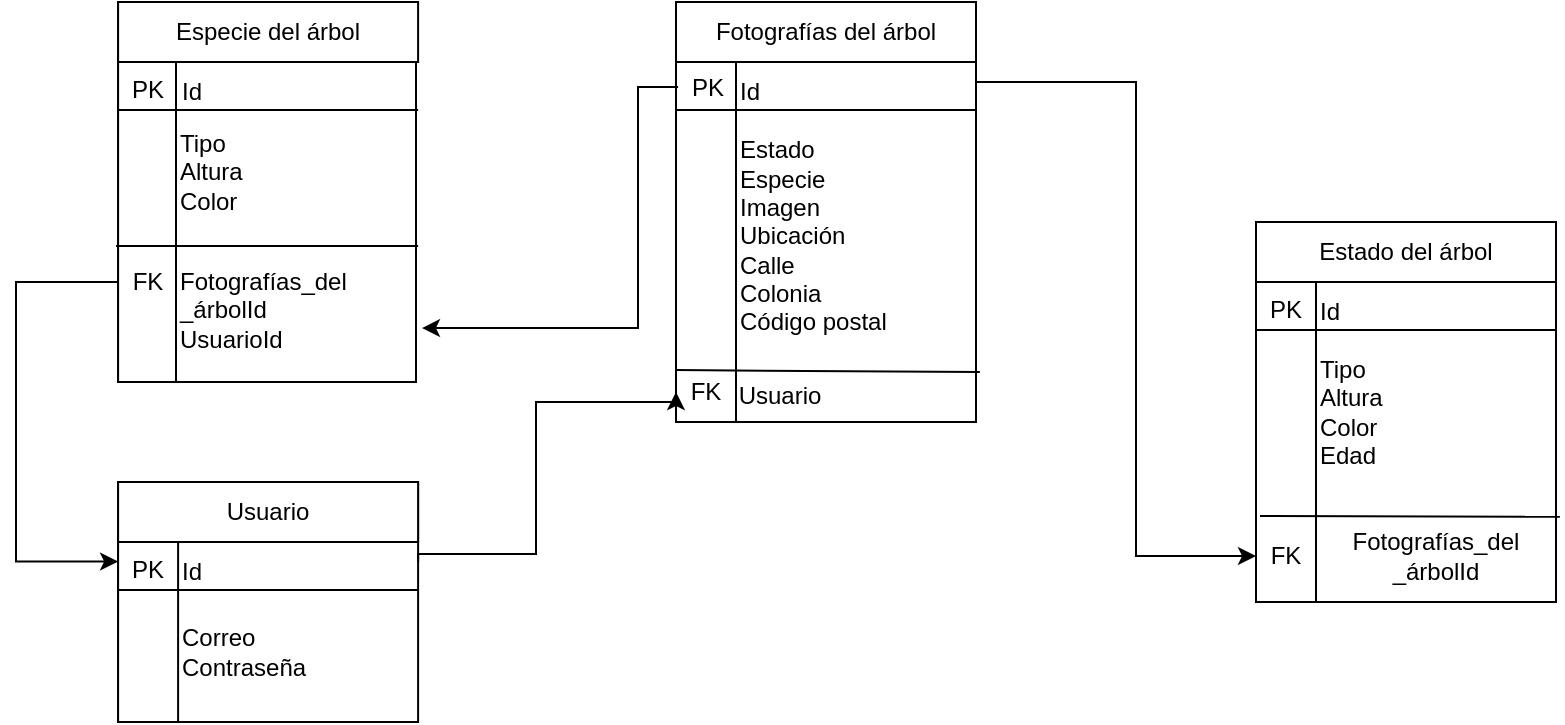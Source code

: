 <mxfile version="14.5.1" type="github">
  <diagram id="1KntGO-HrY7g4hERgcw_" name="Page-1">
    <mxGraphModel dx="868" dy="450" grid="1" gridSize="10" guides="1" tooltips="1" connect="1" arrows="1" fold="1" page="1" pageScale="1" pageWidth="1169" pageHeight="827" math="0" shadow="0">
      <root>
        <mxCell id="0" />
        <mxCell id="1" parent="0" />
        <mxCell id="w3PhOi1SCJ1SxWX5lhj5-1" value="" style="rounded=0;whiteSpace=wrap;html=1;" parent="1" vertex="1">
          <mxGeometry x="400" y="130" width="150" height="210" as="geometry" />
        </mxCell>
        <mxCell id="w3PhOi1SCJ1SxWX5lhj5-3" value="" style="rounded=0;whiteSpace=wrap;html=1;" parent="1" vertex="1">
          <mxGeometry x="400" y="130" width="150" height="30" as="geometry" />
        </mxCell>
        <mxCell id="w3PhOi1SCJ1SxWX5lhj5-4" value="Fotografías del árbol" style="text;html=1;strokeColor=none;fillColor=none;align=center;verticalAlign=middle;whiteSpace=wrap;rounded=0;" parent="1" vertex="1">
          <mxGeometry x="410" y="137" width="130" height="15" as="geometry" />
        </mxCell>
        <mxCell id="w3PhOi1SCJ1SxWX5lhj5-6" value="" style="rounded=0;whiteSpace=wrap;html=1;" parent="1" vertex="1">
          <mxGeometry x="400" y="160" width="30" height="180" as="geometry" />
        </mxCell>
        <mxCell id="w3PhOi1SCJ1SxWX5lhj5-17" value="Estado&lt;br&gt;Especie&lt;br&gt;Imagen&lt;br&gt;Ubicación&lt;br&gt;Calle&lt;br&gt;Colonia&lt;br&gt;Código postal" style="text;html=1;strokeColor=none;fillColor=none;align=left;verticalAlign=middle;whiteSpace=wrap;rounded=0;" parent="1" vertex="1">
          <mxGeometry x="430" y="200" width="80" height="94" as="geometry" />
        </mxCell>
        <mxCell id="w3PhOi1SCJ1SxWX5lhj5-18" value="" style="endArrow=none;html=1;exitX=0;exitY=0.878;exitDx=0;exitDy=0;exitPerimeter=0;entryX=1.013;entryY=0.881;entryDx=0;entryDy=0;verticalAlign=middle;entryPerimeter=0;" parent="1" target="w3PhOi1SCJ1SxWX5lhj5-1" edge="1">
          <mxGeometry width="50" height="50" relative="1" as="geometry">
            <mxPoint x="400" y="314.04" as="sourcePoint" />
            <mxPoint x="430" y="314" as="targetPoint" />
          </mxGeometry>
        </mxCell>
        <mxCell id="w3PhOi1SCJ1SxWX5lhj5-19" value="Id" style="text;html=1;strokeColor=none;fillColor=none;align=left;verticalAlign=middle;whiteSpace=wrap;rounded=0;" parent="1" vertex="1">
          <mxGeometry x="430" y="165" width="40" height="20" as="geometry" />
        </mxCell>
        <mxCell id="pThbA-U17ikPM5VqYq_2-24" value="" style="edgeStyle=orthogonalEdgeStyle;rounded=0;orthogonalLoop=1;jettySize=auto;html=1;entryX=1.02;entryY=0.858;entryDx=0;entryDy=0;entryPerimeter=0;" edge="1" parent="1" source="w3PhOi1SCJ1SxWX5lhj5-20" target="w3PhOi1SCJ1SxWX5lhj5-41">
          <mxGeometry relative="1" as="geometry">
            <mxPoint x="366.05" y="172.5" as="targetPoint" />
            <Array as="points">
              <mxPoint x="381" y="173" />
              <mxPoint x="381" y="293" />
            </Array>
          </mxGeometry>
        </mxCell>
        <mxCell id="w3PhOi1SCJ1SxWX5lhj5-20" value="PK" style="text;html=1;strokeColor=none;fillColor=none;align=center;verticalAlign=middle;whiteSpace=wrap;rounded=0;" parent="1" vertex="1">
          <mxGeometry x="401.05" y="165" width="30" height="15" as="geometry" />
        </mxCell>
        <mxCell id="w3PhOi1SCJ1SxWX5lhj5-22" value="" style="endArrow=none;html=1;exitX=0.067;exitY=0.15;exitDx=0;exitDy=0;exitPerimeter=0;verticalAlign=middle;" parent="1" edge="1">
          <mxGeometry width="50" height="50" relative="1" as="geometry">
            <mxPoint x="400" y="184" as="sourcePoint" />
            <mxPoint x="550" y="184" as="targetPoint" />
          </mxGeometry>
        </mxCell>
        <mxCell id="w3PhOi1SCJ1SxWX5lhj5-32" value="" style="rounded=0;whiteSpace=wrap;html=1;" parent="1" vertex="1">
          <mxGeometry x="121.05" y="370" width="150" height="120" as="geometry" />
        </mxCell>
        <mxCell id="w3PhOi1SCJ1SxWX5lhj5-33" value="" style="rounded=0;whiteSpace=wrap;html=1;" parent="1" vertex="1">
          <mxGeometry x="121.05" y="370" width="150" height="30" as="geometry" />
        </mxCell>
        <mxCell id="w3PhOi1SCJ1SxWX5lhj5-34" value="Usuario" style="text;html=1;strokeColor=none;fillColor=none;align=center;verticalAlign=middle;whiteSpace=wrap;rounded=0;" parent="1" vertex="1">
          <mxGeometry x="131.05" y="377" width="130" height="15" as="geometry" />
        </mxCell>
        <mxCell id="w3PhOi1SCJ1SxWX5lhj5-35" value="" style="rounded=0;whiteSpace=wrap;html=1;" parent="1" vertex="1">
          <mxGeometry x="121.05" y="400" width="30" height="90" as="geometry" />
        </mxCell>
        <mxCell id="w3PhOi1SCJ1SxWX5lhj5-36" value="Correo&lt;br&gt;Contraseña" style="text;html=1;strokeColor=none;fillColor=none;align=left;verticalAlign=middle;whiteSpace=wrap;rounded=0;" parent="1" vertex="1">
          <mxGeometry x="151.05" y="440" width="60" height="30" as="geometry" />
        </mxCell>
        <mxCell id="w3PhOi1SCJ1SxWX5lhj5-38" value="Id" style="text;html=1;strokeColor=none;fillColor=none;align=left;verticalAlign=middle;whiteSpace=wrap;rounded=0;" parent="1" vertex="1">
          <mxGeometry x="151.05" y="405" width="40" height="20" as="geometry" />
        </mxCell>
        <mxCell id="w3PhOi1SCJ1SxWX5lhj5-39" value="PK" style="text;html=1;strokeColor=none;fillColor=none;align=center;verticalAlign=middle;whiteSpace=wrap;rounded=0;" parent="1" vertex="1">
          <mxGeometry x="121.05" y="406" width="30" height="15" as="geometry" />
        </mxCell>
        <mxCell id="w3PhOi1SCJ1SxWX5lhj5-40" value="" style="endArrow=none;html=1;exitX=0.067;exitY=0.15;exitDx=0;exitDy=0;exitPerimeter=0;verticalAlign=middle;" parent="1" edge="1">
          <mxGeometry width="50" height="50" relative="1" as="geometry">
            <mxPoint x="121.05" y="424" as="sourcePoint" />
            <mxPoint x="271.05" y="424" as="targetPoint" />
          </mxGeometry>
        </mxCell>
        <mxCell id="w3PhOi1SCJ1SxWX5lhj5-41" value="" style="rounded=0;whiteSpace=wrap;html=1;" parent="1" vertex="1">
          <mxGeometry x="121.05" y="130" width="148.95" height="190" as="geometry" />
        </mxCell>
        <mxCell id="w3PhOi1SCJ1SxWX5lhj5-42" value="" style="rounded=0;whiteSpace=wrap;html=1;" parent="1" vertex="1">
          <mxGeometry x="121.05" y="130" width="150" height="30" as="geometry" />
        </mxCell>
        <mxCell id="w3PhOi1SCJ1SxWX5lhj5-43" value="Especie del árbol" style="text;html=1;strokeColor=none;fillColor=none;align=center;verticalAlign=middle;whiteSpace=wrap;rounded=0;" parent="1" vertex="1">
          <mxGeometry x="131.05" y="137" width="130" height="15" as="geometry" />
        </mxCell>
        <mxCell id="w3PhOi1SCJ1SxWX5lhj5-44" value="" style="rounded=0;whiteSpace=wrap;html=1;" parent="1" vertex="1">
          <mxGeometry x="121.05" y="160" width="28.95" height="160" as="geometry" />
        </mxCell>
        <mxCell id="w3PhOi1SCJ1SxWX5lhj5-45" value="Tipo&amp;nbsp;&lt;br&gt;Altura&lt;br&gt;Color" style="text;html=1;strokeColor=none;fillColor=none;align=left;verticalAlign=middle;whiteSpace=wrap;rounded=0;" parent="1" vertex="1">
          <mxGeometry x="150.08" y="190" width="41.95" height="50" as="geometry" />
        </mxCell>
        <mxCell id="w3PhOi1SCJ1SxWX5lhj5-46" value="" style="endArrow=none;html=1;verticalAlign=middle;entryX=1;entryY=0.75;entryDx=0;entryDy=0;" parent="1" edge="1">
          <mxGeometry width="50" height="50" relative="1" as="geometry">
            <mxPoint x="120" y="252" as="sourcePoint" />
            <mxPoint x="271.05" y="252" as="targetPoint" />
          </mxGeometry>
        </mxCell>
        <mxCell id="w3PhOi1SCJ1SxWX5lhj5-47" value="Id" style="text;html=1;strokeColor=none;fillColor=none;align=left;verticalAlign=middle;whiteSpace=wrap;rounded=0;" parent="1" vertex="1">
          <mxGeometry x="151.05" y="165" width="40" height="20" as="geometry" />
        </mxCell>
        <mxCell id="w3PhOi1SCJ1SxWX5lhj5-48" value="PK" style="text;html=1;strokeColor=none;fillColor=none;align=center;verticalAlign=middle;whiteSpace=wrap;rounded=0;" parent="1" vertex="1">
          <mxGeometry x="121.05" y="166" width="30" height="15" as="geometry" />
        </mxCell>
        <mxCell id="w3PhOi1SCJ1SxWX5lhj5-49" value="" style="endArrow=none;html=1;exitX=0.067;exitY=0.15;exitDx=0;exitDy=0;exitPerimeter=0;verticalAlign=middle;" parent="1" edge="1">
          <mxGeometry width="50" height="50" relative="1" as="geometry">
            <mxPoint x="121.05" y="184" as="sourcePoint" />
            <mxPoint x="271.05" y="184" as="targetPoint" />
          </mxGeometry>
        </mxCell>
        <mxCell id="w3PhOi1SCJ1SxWX5lhj5-50" value="" style="rounded=0;whiteSpace=wrap;html=1;" parent="1" vertex="1">
          <mxGeometry x="690" y="240" width="150" height="190" as="geometry" />
        </mxCell>
        <mxCell id="w3PhOi1SCJ1SxWX5lhj5-51" value="" style="rounded=0;whiteSpace=wrap;html=1;" parent="1" vertex="1">
          <mxGeometry x="690" y="240" width="150" height="30" as="geometry" />
        </mxCell>
        <mxCell id="w3PhOi1SCJ1SxWX5lhj5-52" value="Estado del árbol" style="text;html=1;strokeColor=none;fillColor=none;align=center;verticalAlign=middle;whiteSpace=wrap;rounded=0;" parent="1" vertex="1">
          <mxGeometry x="700" y="247" width="130" height="15" as="geometry" />
        </mxCell>
        <mxCell id="w3PhOi1SCJ1SxWX5lhj5-53" value="" style="rounded=0;whiteSpace=wrap;html=1;" parent="1" vertex="1">
          <mxGeometry x="690" y="270" width="30" height="160" as="geometry" />
        </mxCell>
        <mxCell id="w3PhOi1SCJ1SxWX5lhj5-54" value="Tipo&lt;br&gt;Altura&lt;br&gt;Color&lt;br&gt;Edad" style="text;html=1;strokeColor=none;fillColor=none;align=left;verticalAlign=middle;whiteSpace=wrap;rounded=0;" parent="1" vertex="1">
          <mxGeometry x="720" y="310" width="50" height="50" as="geometry" />
        </mxCell>
        <mxCell id="w3PhOi1SCJ1SxWX5lhj5-55" value="" style="endArrow=none;html=1;exitX=0.067;exitY=0.856;exitDx=0;exitDy=0;exitPerimeter=0;entryX=1.013;entryY=0.881;entryDx=0;entryDy=0;verticalAlign=middle;entryPerimeter=0;" parent="1" edge="1">
          <mxGeometry width="50" height="50" relative="1" as="geometry">
            <mxPoint x="692.01" y="386.96" as="sourcePoint" />
            <mxPoint x="841.95" y="387.39" as="targetPoint" />
          </mxGeometry>
        </mxCell>
        <mxCell id="w3PhOi1SCJ1SxWX5lhj5-56" value="Id" style="text;html=1;strokeColor=none;fillColor=none;align=left;verticalAlign=middle;whiteSpace=wrap;rounded=0;" parent="1" vertex="1">
          <mxGeometry x="720" y="275" width="40" height="20" as="geometry" />
        </mxCell>
        <mxCell id="w3PhOi1SCJ1SxWX5lhj5-57" value="PK" style="text;html=1;strokeColor=none;fillColor=none;align=center;verticalAlign=middle;whiteSpace=wrap;rounded=0;" parent="1" vertex="1">
          <mxGeometry x="690" y="276" width="30" height="15" as="geometry" />
        </mxCell>
        <mxCell id="w3PhOi1SCJ1SxWX5lhj5-58" value="" style="endArrow=none;html=1;exitX=0.067;exitY=0.15;exitDx=0;exitDy=0;exitPerimeter=0;verticalAlign=middle;" parent="1" edge="1">
          <mxGeometry width="50" height="50" relative="1" as="geometry">
            <mxPoint x="690" y="294" as="sourcePoint" />
            <mxPoint x="840" y="294" as="targetPoint" />
          </mxGeometry>
        </mxCell>
        <mxCell id="pThbA-U17ikPM5VqYq_2-3" value="FK" style="text;html=1;strokeColor=none;fillColor=none;align=center;verticalAlign=middle;whiteSpace=wrap;rounded=0;" vertex="1" parent="1">
          <mxGeometry x="400" y="315" width="30" height="20" as="geometry" />
        </mxCell>
        <mxCell id="pThbA-U17ikPM5VqYq_2-21" value="" style="edgeStyle=orthogonalEdgeStyle;rounded=0;orthogonalLoop=1;jettySize=auto;html=1;entryX=0;entryY=0.25;entryDx=0;entryDy=0;" edge="1" parent="1" source="pThbA-U17ikPM5VqYq_2-4" target="w3PhOi1SCJ1SxWX5lhj5-39">
          <mxGeometry relative="1" as="geometry">
            <mxPoint x="70" y="420" as="targetPoint" />
            <Array as="points">
              <mxPoint x="70" y="270" />
              <mxPoint x="70" y="410" />
            </Array>
          </mxGeometry>
        </mxCell>
        <mxCell id="pThbA-U17ikPM5VqYq_2-4" value="FK" style="text;html=1;strokeColor=none;fillColor=none;align=center;verticalAlign=middle;whiteSpace=wrap;rounded=0;" vertex="1" parent="1">
          <mxGeometry x="121.05" y="260" width="30" height="20" as="geometry" />
        </mxCell>
        <mxCell id="pThbA-U17ikPM5VqYq_2-5" value="FK" style="text;html=1;strokeColor=none;fillColor=none;align=center;verticalAlign=middle;whiteSpace=wrap;rounded=0;" vertex="1" parent="1">
          <mxGeometry x="690" y="397" width="30" height="20" as="geometry" />
        </mxCell>
        <mxCell id="pThbA-U17ikPM5VqYq_2-13" value="Fotografías_del _árbolId&lt;br&gt;UsuarioId" style="text;html=1;strokeColor=none;fillColor=none;align=left;verticalAlign=middle;whiteSpace=wrap;rounded=0;" vertex="1" parent="1">
          <mxGeometry x="150" y="258.5" width="110" height="50" as="geometry" />
        </mxCell>
        <mxCell id="pThbA-U17ikPM5VqYq_2-14" value="Fotografías_del _árbolId" style="text;html=1;strokeColor=none;fillColor=none;align=center;verticalAlign=middle;whiteSpace=wrap;rounded=0;" vertex="1" parent="1">
          <mxGeometry x="730" y="397" width="100" height="20" as="geometry" />
        </mxCell>
        <mxCell id="pThbA-U17ikPM5VqYq_2-18" value="Usuario" style="text;html=1;strokeColor=none;fillColor=none;align=center;verticalAlign=middle;whiteSpace=wrap;rounded=0;" vertex="1" parent="1">
          <mxGeometry x="432.05" y="317" width="40" height="20" as="geometry" />
        </mxCell>
        <mxCell id="pThbA-U17ikPM5VqYq_2-25" value="" style="edgeStyle=orthogonalEdgeStyle;rounded=0;orthogonalLoop=1;jettySize=auto;html=1;entryX=0;entryY=0.5;entryDx=0;entryDy=0;" edge="1" parent="1" target="pThbA-U17ikPM5VqYq_2-5">
          <mxGeometry relative="1" as="geometry">
            <mxPoint x="550" y="174" as="sourcePoint" />
            <mxPoint x="678.95" y="80" as="targetPoint" />
            <Array as="points">
              <mxPoint x="550" y="170" />
              <mxPoint x="630" y="170" />
              <mxPoint x="630" y="407" />
            </Array>
          </mxGeometry>
        </mxCell>
        <mxCell id="pThbA-U17ikPM5VqYq_2-26" value="" style="edgeStyle=orthogonalEdgeStyle;rounded=0;orthogonalLoop=1;jettySize=auto;html=1;entryX=0;entryY=0.5;entryDx=0;entryDy=0;" edge="1" parent="1" target="pThbA-U17ikPM5VqYq_2-3">
          <mxGeometry relative="1" as="geometry">
            <mxPoint x="271.05" y="410" as="sourcePoint" />
            <mxPoint x="390" y="330" as="targetPoint" />
            <Array as="points">
              <mxPoint x="271" y="406" />
              <mxPoint x="330" y="406" />
              <mxPoint x="330" y="330" />
              <mxPoint x="400" y="330" />
            </Array>
          </mxGeometry>
        </mxCell>
      </root>
    </mxGraphModel>
  </diagram>
</mxfile>
